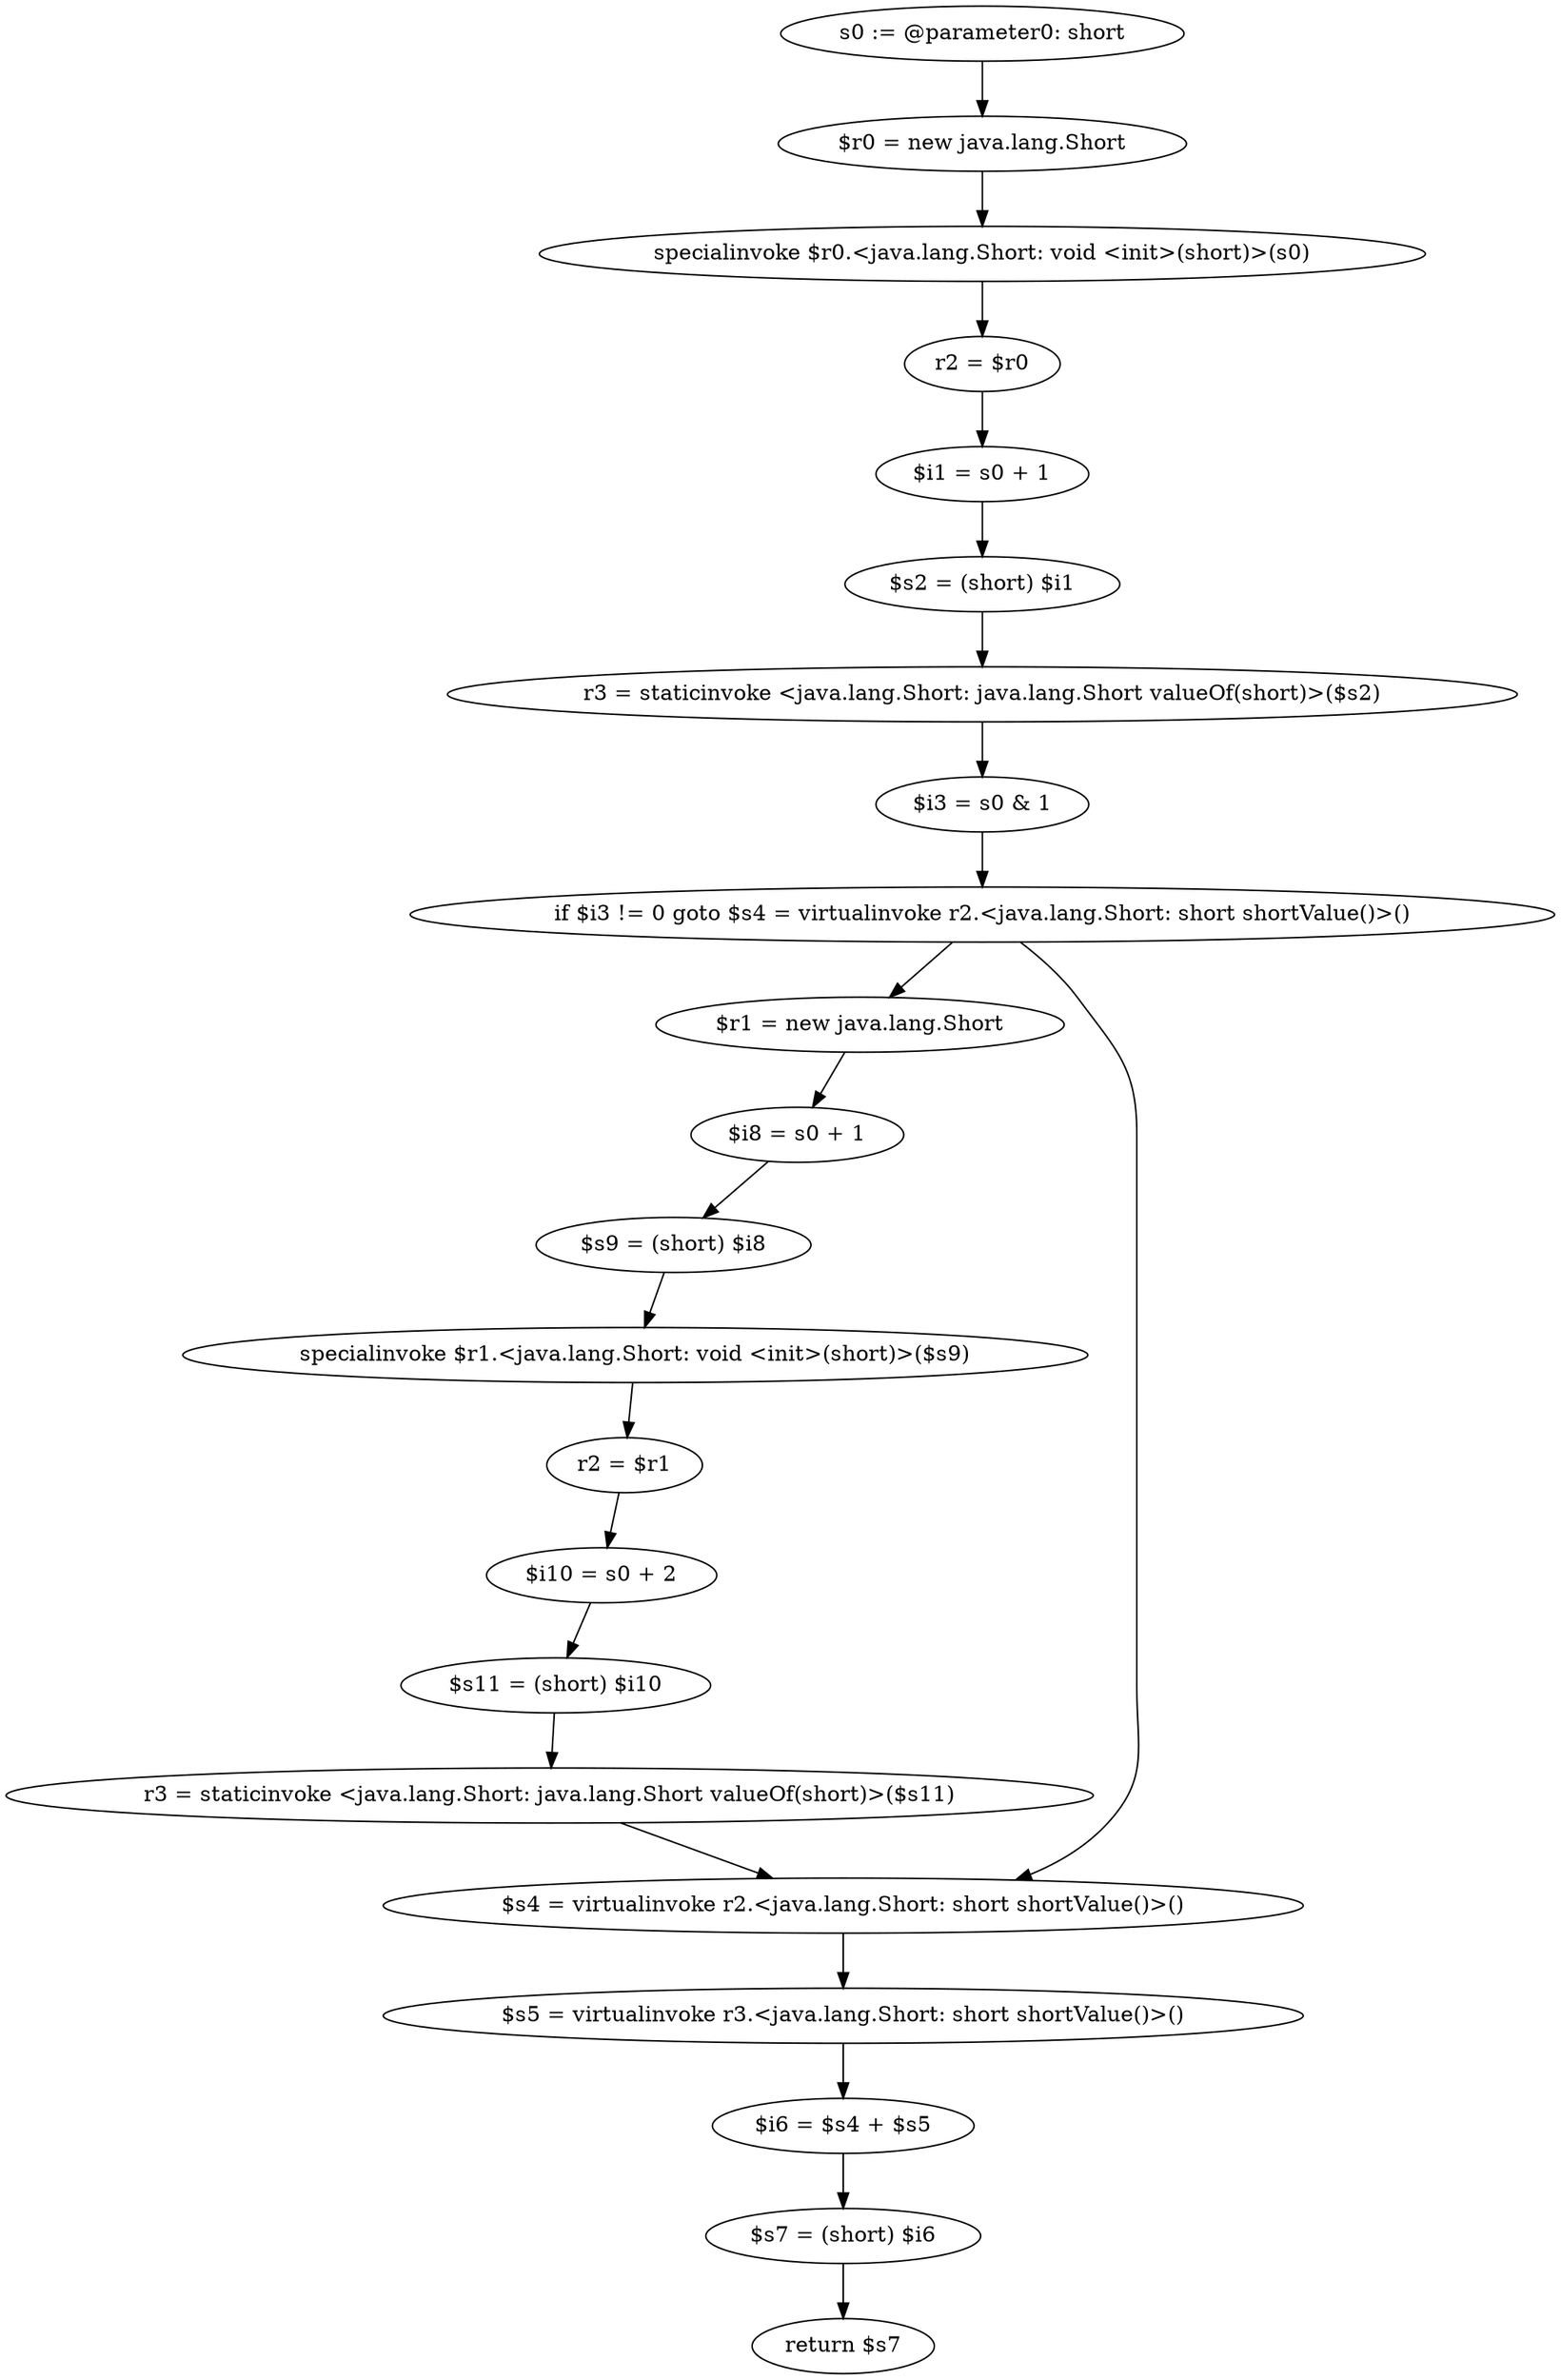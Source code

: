 digraph "unitGraph" {
    "s0 := @parameter0: short"
    "$r0 = new java.lang.Short"
    "specialinvoke $r0.<java.lang.Short: void <init>(short)>(s0)"
    "r2 = $r0"
    "$i1 = s0 + 1"
    "$s2 = (short) $i1"
    "r3 = staticinvoke <java.lang.Short: java.lang.Short valueOf(short)>($s2)"
    "$i3 = s0 & 1"
    "if $i3 != 0 goto $s4 = virtualinvoke r2.<java.lang.Short: short shortValue()>()"
    "$r1 = new java.lang.Short"
    "$i8 = s0 + 1"
    "$s9 = (short) $i8"
    "specialinvoke $r1.<java.lang.Short: void <init>(short)>($s9)"
    "r2 = $r1"
    "$i10 = s0 + 2"
    "$s11 = (short) $i10"
    "r3 = staticinvoke <java.lang.Short: java.lang.Short valueOf(short)>($s11)"
    "$s4 = virtualinvoke r2.<java.lang.Short: short shortValue()>()"
    "$s5 = virtualinvoke r3.<java.lang.Short: short shortValue()>()"
    "$i6 = $s4 + $s5"
    "$s7 = (short) $i6"
    "return $s7"
    "s0 := @parameter0: short"->"$r0 = new java.lang.Short";
    "$r0 = new java.lang.Short"->"specialinvoke $r0.<java.lang.Short: void <init>(short)>(s0)";
    "specialinvoke $r0.<java.lang.Short: void <init>(short)>(s0)"->"r2 = $r0";
    "r2 = $r0"->"$i1 = s0 + 1";
    "$i1 = s0 + 1"->"$s2 = (short) $i1";
    "$s2 = (short) $i1"->"r3 = staticinvoke <java.lang.Short: java.lang.Short valueOf(short)>($s2)";
    "r3 = staticinvoke <java.lang.Short: java.lang.Short valueOf(short)>($s2)"->"$i3 = s0 & 1";
    "$i3 = s0 & 1"->"if $i3 != 0 goto $s4 = virtualinvoke r2.<java.lang.Short: short shortValue()>()";
    "if $i3 != 0 goto $s4 = virtualinvoke r2.<java.lang.Short: short shortValue()>()"->"$r1 = new java.lang.Short";
    "if $i3 != 0 goto $s4 = virtualinvoke r2.<java.lang.Short: short shortValue()>()"->"$s4 = virtualinvoke r2.<java.lang.Short: short shortValue()>()";
    "$r1 = new java.lang.Short"->"$i8 = s0 + 1";
    "$i8 = s0 + 1"->"$s9 = (short) $i8";
    "$s9 = (short) $i8"->"specialinvoke $r1.<java.lang.Short: void <init>(short)>($s9)";
    "specialinvoke $r1.<java.lang.Short: void <init>(short)>($s9)"->"r2 = $r1";
    "r2 = $r1"->"$i10 = s0 + 2";
    "$i10 = s0 + 2"->"$s11 = (short) $i10";
    "$s11 = (short) $i10"->"r3 = staticinvoke <java.lang.Short: java.lang.Short valueOf(short)>($s11)";
    "r3 = staticinvoke <java.lang.Short: java.lang.Short valueOf(short)>($s11)"->"$s4 = virtualinvoke r2.<java.lang.Short: short shortValue()>()";
    "$s4 = virtualinvoke r2.<java.lang.Short: short shortValue()>()"->"$s5 = virtualinvoke r3.<java.lang.Short: short shortValue()>()";
    "$s5 = virtualinvoke r3.<java.lang.Short: short shortValue()>()"->"$i6 = $s4 + $s5";
    "$i6 = $s4 + $s5"->"$s7 = (short) $i6";
    "$s7 = (short) $i6"->"return $s7";
}
